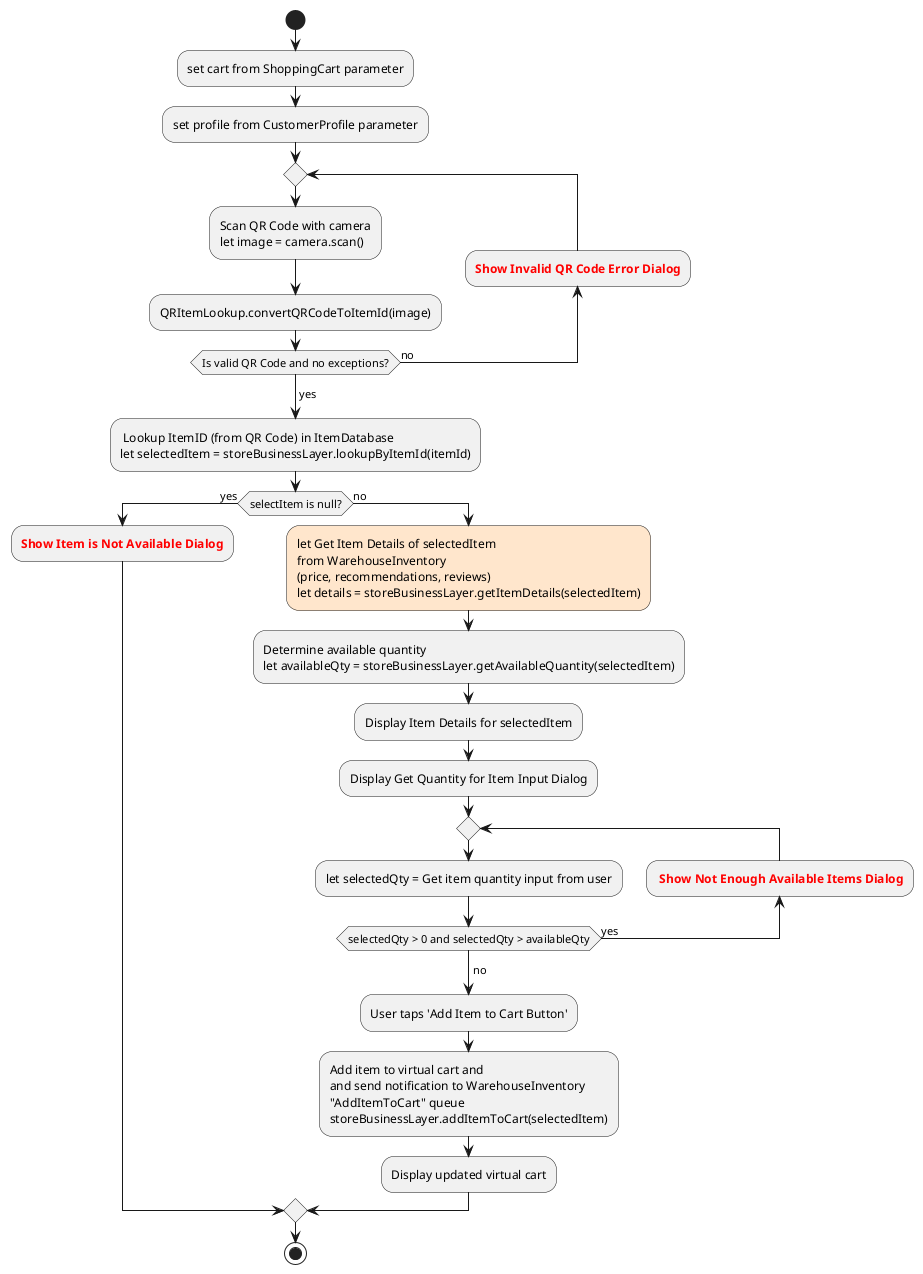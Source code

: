 @startuml
start
    :set cart from ShoppingCart parameter;
    :set profile from CustomerProfile parameter;
    repeat
        :Scan QR Code with camera
        let image = camera.scan();
        :QRItemLookup.convertQRCodeToItemId(image);
    backward :<color:#red>**Show Invalid QR Code Error Dialog**;

    repeat while (Is valid QR Code and no exceptions?) is (no)
        
    ->yes;
    : Lookup ItemID (from QR Code) in ItemDatabase
    let selectedItem = storeBusinessLayer.lookupByItemId(itemId);
    if (selectItem is null?) then (yes)
        :<color:#red>**Show Item is Not Available Dialog**;
    else (no)
        #FFE6CC:let Get Item Details of selectedItem
        from WarehouseInventory
        (price, recommendations, reviews)
        let details = storeBusinessLayer.getItemDetails(selectedItem);
        :Determine available quantity
        let availableQty = storeBusinessLayer.getAvailableQuantity(selectedItem);
        :Display Item Details for selectedItem;
        :Display Get Quantity for Item Input Dialog;
        repeat
            :let selectedQty = Get item quantity input from user;
            backward: <color:#red>**Show Not Enough Available Items Dialog**;
        repeat while (selectedQty > 0 and selectedQty > availableQty) is (yes)
        ->no;
        :User taps 'Add Item to Cart Button';
        :Add item to virtual cart and
        and send notification to WarehouseInventory
        "AddItemToCart" queue
        storeBusinessLayer.addItemToCart(selectedItem);
        :Display updated virtual cart;
    endif
    stop
@enduml